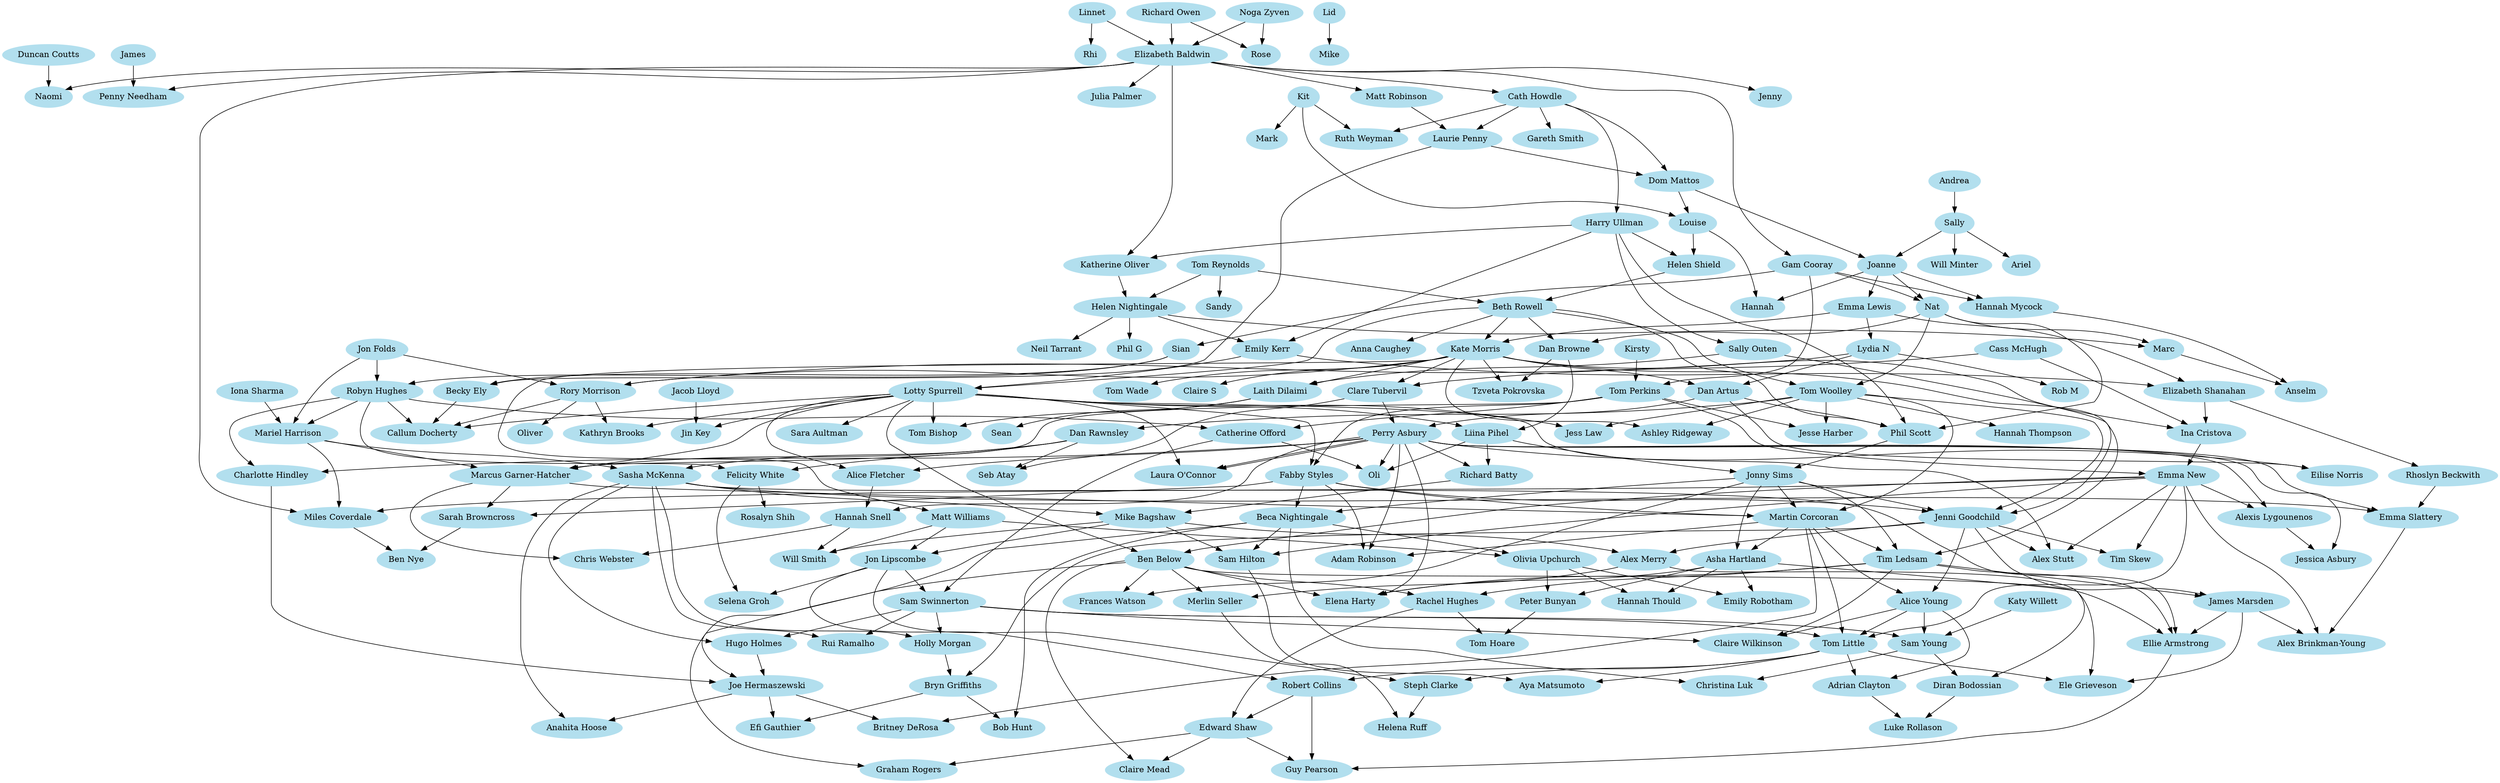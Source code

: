 digraph oules {
    size="1500,750";
    node [color=lightblue2, style=filled];
    adam_robinson [ label="Adam Robinson" ];
    adrian_clayton [ label="Adrian Clayton" ];
    alex_brinkmanyoung [ label="Alex Brinkman-Young" ];
    alexis_lygounenos [ label="Alexis Lygounenos" ];
    alex_merry [ label="Alex Merry" ];
    alex_stutt [ label="Alex Stutt" ];
    alice_fletcher [ label="Alice Fletcher" ];
    alice_young [ label="Alice Young" ];
    anahita_hoose [ label="Anahita Hoose" ];
    andrea [ label="Andrea" ];
    anna_caughey [ label="Anna Caughey" ];
    anselm [ label="Anselm" ];
    ariel [ label="Ariel" ];
    asha_hartland [ label="Asha Hartland" ];
    ashley_ridgeway [ label="Ashley Ridgeway" ];
    aya_matsumoto [ label="Aya Matsumoto" ];
    beca_nightingale [ label="Beca Nightingale" ];
    becky_ely [ label="Becky Ely" ];
    ben_below [ label="Ben Below" ];
    ben_nye [ label="Ben Nye" ];
    beth_rowell [ label="Beth Rowell" ];
    bob_hunt [ label="Bob Hunt" ];
    britney_derosa [ label="Britney DeRosa" ];
    bryn_griffiths [ label="Bryn Griffiths" ];
    callum_docherty [ label="Callum Docherty" ];
    cass_mchugh [ label="Cass McHugh" ];
    catherine_offord [ label="Catherine Offord" ];
    cath_howdle [ label="Cath Howdle" ];
    charlotte_hindley [ label="Charlotte Hindley" ];
    chris_webster [ label="Chris Webster" ];
    christina_luk [ label="Christina Luk" ];
    claire_mead [ label="Claire Mead" ];
    claire_s [ label="Claire S" ];
    claire_wilkinson [ label="Claire Wilkinson" ];
    clare_tubervil [ label="Clare Tubervil" ];
    dan_artus [ label="Dan Artus" ];
    dan_browne [ label="Dan Browne" ];
    dan_rawnsley [ label="Dan Rawnsley" ];
    diran_bodossian [ label="Diran Bodossian" ];
    dom_mattos [ label="Dom Mattos" ];
    duncan_coutts [ label="Duncan Coutts" ];
    edward_shaw [ label="Edward Shaw" ];
    efi_gauthier [ label="Efi Gauthier" ];
    eilise_norris [ label="Eilise Norris" ];
    ele_grieveson [ label="Ele Grieveson" ];
    elena_harty [label="Elena Harty" ];
    elizabeth_baldwin [ label="Elizabeth Baldwin" ];
    elizabeth_shanahan [ label="Elizabeth Shanahan" ];
    ellie_armstrong [ label="Ellie Armstrong" ];
    emily_kerr [ label="Emily Kerr" ];
    emily_robotham [ label="Emily Robotham" ];
    emma_lewis [ label="Emma Lewis" ];
    emma_new [ label="Emma New" ];
    emma_slattery [ label="Emma Slattery" ];
    fabby_styles [ label="Fabby Styles" ];
    felicity_white [ label="Felicity White" ];
    frances_watson [ label="Frances Watson" ];
    gam_cooray [ label="Gam Cooray" ];
    gareth_smith [ label="Gareth Smith" ];
    graham_rogers [ label="Graham Rogers" ];
    guy_pearson [ label="Guy Pearson" ];
    hannah [ label="Hannah" ];
    hannah_mycock [ label="Hannah Mycock" ];
    hannah_snell [ label="Hannah Snell" ];
    hannah_thompson [ label="Hannah Thompson" ];
    hannah_thould [ label="Hannah Thould" ];
    harry_ullman [ label="Harry Ullman" ];
    helena_ruff [ label="Helena Ruff" ];
    helen_nightingale [ label="Helen Nightingale" ];
    helen_shield [ label="Helen Shield" ];
    holly_morgan [ label="Holly Morgan" ];
    hugo_holmes [ label="Hugo Holmes" ];
    ina_cristova [ label="Ina Cristova" ];
    iona_sharma [ label="Iona Sharma" ];
    jacob_lloyd [ label="Jacob Lloyd" ];
    james [ label="James" ];
    james_marsden [ label="James Marsden" ];
    jenni_goodchild [ label="Jenni Goodchild" ];
    jenny [ label="Jenny" ];
    jesse_harber [ label="Jesse Harber" ];
    jessica_asbury [ label="Jessica Asbury" ];
    jess_law [ label="Jess Law" ];
    jin_key [ label="Jin Key" ];
    joanne [ label="Joanne" ];
    joe_hermaszewski [ label="Joe Hermaszewski" ];
    jon_folds [ label="Jon Folds" ];
    jon_lipscombe [ label="Jon Lipscombe" ];
    jonny_sims [ label="Jonny Sims" ];
    julia_palmer [ label="Julia Palmer" ];
    kate_morris [ label="Kate Morris" ];
    katherine_oliver [ label="Katherine Oliver" ];
    kathryn_brooks [ label="Kathryn Brooks" ];
    katy_willett [ label="Katy Willett" ];
    kirsty [ label="Kirsty" ];
    kit [ label="Kit" ];
    laith_dilaimi [ label="Laith Dilaimi" ];
    laura_oconnor [ label="Laura O'Connor" ];
    laurie_penny [ label="Laurie Penny" ];
    lid [ label="Lid" ];
    liina_pihel [ label="Liina Pihel" ];
    linnet [ label="Linnet" ];
    lotty_spurrell [ label="Lotty Spurrell" ];
    louise [ label="Louise" ];
    luke_rollason [ label="Luke Rollason" ];
    lydia_n [ label="Lydia N" ];
    marc [ label="Marc" ];
    marcus_garnerhatcher [ label="Marcus Garner-Hatcher" ];
    mariel_harrison [ label="Mariel Harrison" ];
    mark [ label="Mark" ];
    martin_corcoran [ label="Martin Corcoran" ];
    matt_robinson [ label="Matt Robinson" ];
    matt_williams [ label="Matt Williams" ];
    merlin_seller [ label="Merlin Seller" ];
    mike_bagshaw [ label="Mike Bagshaw" ];
    mike [ label="Mike" ];
    miles_coverdale [ label="Miles Coverdale" ];
    naomi [ label="Naomi" ];
    nat [ label="Nat" ];
    neil_tarrant [ label="Neil Tarrant" ];
    noga_zyven [ label="Noga Zyven" ];
    oli [ label="Oli" ];
    oliver [ label="Oliver" ];
    olivia_upchurch [ label="Olivia Upchurch" ];
    penny_needham [ label="Penny Needham" ];
    perry_asbury [ label="Perry Asbury" ];
    peter_bunyan [ label="Peter Bunyan" ];
    phil_g [ label="Phil G" ];
    phil_scott [ label="Phil Scott" ];
    rachel_hughes [ label="Rachel Hughes" ];
    rhi [ label="Rhi" ];
    rhoslyn_beckwith [ label="Rhoslyn Beckwith" ];
    richard_batty [ label="Richard Batty" ];
    richard_owen [ label="Richard Owen" ];
    robert_collins [ label="Robert Collins" ];
    rob_m [ label="Rob M" ];
    robyn_hughes [ label="Robyn Hughes" ];
    rory_morrison [ label="Rory Morrison" ];
    rosalyn_shih [ label="Rosalyn Shih" ];
    rose [ label="Rose" ];
    rui_ramalho [ label="Rui Ramalho" ];
    ruth_weyman [ label="Ruth Weyman" ];
    sally [ label="Sally" ];
    sally_outen [ label="Sally Outen" ];
    sam_hilton [ label="Sam Hilton" ];
    sam_swinnerton [ label="Sam Swinnerton" ];
    sam_young [ label="Sam Young" ];
    sandy [ label="Sandy" ];
    sara_aultman [ label="Sara Aultman" ];
    sarah_browncross [ label="Sarah Browncross" ];
    sasha_mckenna [ label="Sasha McKenna" ];
    sean [ label="Sean" ];
    seb_atay [ label="Seb Atay" ];
    selena_groh [ label="Selena Groh" ];
    sian [ label="Sian" ];
    steph_clarke [ label="Steph Clarke" ];
    tim_ledsam [ label="Tim Ledsam" ];
    tim_skew [ label="Tim Skew" ];
    tom_bishop [ label="Tom Bishop" ];
    tom_hoare [ label="Tom Hoare" ];
    tom_little [ label="Tom Little" ];
    tom_perkins [ label="Tom Perkins" ];
    tom_reynolds [ label="Tom Reynolds" ];
    tom_wade [ label="Tom Wade" ];
    tom_woolley [ label="Tom Woolley" ];
    tzveta_pokrovska [ label="Tzveta Pokrovska" ];
    will_minter [ label="Will Minter" ];
    will_smith [ label="Will Smith" ];

    {
        emma_new;
        lotty_spurrell;
    } -> ben_below;

    {
        tom_perkins;
        ina_cristova;
    } -> emma_new;

    {
        emily_kerr;
        beth_rowell;
    } -> lotty_spurrell;
    
    {
        helen_nightingale;
        harry_ullman;
    } -> emily_kerr;
    
    {
        tom_reynolds;
        helen_shield;
    } -> beth_rowell;
    
    {
        tom_reynolds;
        katherine_oliver;
    } -> helen_nightingale;
    
    {
        cath_howdle;
    } -> harry_ullman;
    
    {
        tom_reynolds;
    } -> sandy;
    
    {
        laith_dilaimi;
        lotty_spurrell;
    } -> tom_bishop;
    
    {
        perry_asbury;
        lotty_spurrell;
    } -> laura_oconnor;
    
    {
        perry_asbury;
        lotty_spurrell;
    } -> alice_fletcher;
    
    {
        dan_rawnsley;
        lotty_spurrell;
        tom_perkins;
        mariel_harrison;
    } -> marcus_garnerhatcher;
    
    {
        tom_perkins;
        lotty_spurrell;
    } -> fabby_styles;
    
    {
        dan_browne;
        lotty_spurrell;
    } -> liina_pihel;
    
    {
        jacob_lloyd;
        lotty_spurrell;
    } -> jin_key;
    
    {
        rory_morrison;
        lotty_spurrell;
        robyn_hughes;
        becky_ely;
    } -> callum_docherty;
    
    {
        rory_morrison;
        lotty_spurrell;
    } -> kathryn_brooks;
    
    {
        tom_woolley;
    } -> dan_rawnsley;
    
    {
        ben_below;
        jonny_sims;
    } -> frances_watson;
    
    {
        phil_scott;
        liina_pihel;
    } -> jonny_sims;
    
    {
        kate_morris;
        sally_outen;
    } -> laith_dilaimi;
    
    {
        dan_artus;
        clare_tubervil;
    } -> perry_asbury;
    
    {
        lydia_n;
        kate_morris;
    } -> dan_artus;
    
    {
        kate_morris;
        cass_mchugh;
    } -> clare_tubervil;
    
    {
        beth_rowell;
        emma_lewis;
    } -> kate_morris;
    
    {
        dan_artus;
        harry_ullman;
        nat;
        beth_rowell;
    } -> phil_scott;
    
    {
        robyn_hughes;
        jon_folds;
        iona_sharma;
    } -> mariel_harrison;
    
    {
        gam_cooray;
        kirsty;
    } -> tom_perkins;
    
    {
        beth_rowell;
        nat;
    } -> dan_browne;
    
    {
        jon_folds;
        kate_morris;
        lydia_n;
    } -> rory_morrison;
    
    {
        jon_folds;
        sian;
    } -> robyn_hughes;
    
    {
        cass_mchugh;
        elizabeth_shanahan;
        kate_morris;
    } -> ina_cristova;
    
    {
        joanne;
    } -> emma_lewis;
    
    {
        perry_asbury;
        dan_artus;
    } -> eilise_norris;
    
    {
        perry_asbury;
    } -> laura_oconnor;
    
    {
        perry_asbury;
        alice_fletcher;
    } -> hannah_snell;
    
    {
        perry_asbury;
        catherine_offord;
        liina_pihel;
    } -> oli;
    
    {
        tom_perkins;
        robyn_hughes;
    } -> catherine_offord;
    
    {
        perry_asbury;
        liina_pihel;
    } -> richard_batty;
    
    {
        richard_batty;
        sasha_mckenna;
    } -> mike_bagshaw;
    
    {
        dan_rawnsley;
        mariel_harrison;
    } -> sasha_mckenna;
    
    {
        perry_asbury;
        robyn_hughes;
    } -> charlotte_hindley;
    
    {
        perry_asbury;
        emma_new;
    } -> alexis_lygounenos;
    
    {
        perry_asbury;
        alexis_lygounenos;
    } -> jessica_asbury;
    
    {
        sam_swinnerton;
        sasha_mckenna;
    } -> rui_ramalho;
    
    {
        sam_swinnerton;
        sasha_mckenna;
    } -> hugo_holmes;
    
    {
        elizabeth_shanahan;
    } -> rhoslyn_beckwith;
    
    {
        emily_kerr;
        emma_lewis;
    } -> elizabeth_shanahan;
    
    {
        tom_perkins;
        tom_woolley;
    } -> jesse_harber;
    
    {
        beth_rowell;
        nat;
    } -> tom_woolley;
    
    {
        elizabeth_baldwin;
    } -> gam_cooray;
    
    {
        linnet;
        noga_zyven;
        richard_owen;
    } -> elizabeth_baldwin;
    
    {
        gam_cooray;
        joanne;
    } -> nat;
    
    {
        dom_mattos;
        sally;
    } -> joanne;
    
    {
        gam_cooray;
    } -> sian;
    
    {
        gam_cooray;
        joanne;
    } -> hannah_mycock;
    
    {
        sian;
        laurie_penny;
    } -> becky_ely;
    
    {
        matt_robinson;
        cath_howdle;
    } -> laurie_penny;
    
    {
        elizabeth_baldwin;
    } -> julia_palmer;
    
    {
        elizabeth_baldwin;
        harry_ullman;
    } -> katherine_oliver;
    
    {
        elizabeth_baldwin;
        mariel_harrison;
        emma_new;
    } -> miles_coverdale;
    
    {
        james;
        elizabeth_baldwin;
    } -> penny_needham;
    
    {
        elizabeth_baldwin;
    } -> matt_robinson;
    
    {
        elizabeth_baldwin;
    } -> jenny;
    
    {
        elizabeth_baldwin;
    } -> cath_howdle;
    
    {
        cath_howdle;
    } -> gareth_smith;
    
    {
        cath_howdle;
        kit;
    } -> ruth_weyman;
    
    {
        duncan_coutts;
        elizabeth_baldwin;
    } -> naomi;
    
    {
        linnet;
    } -> rhi;
    
    {
        richard_owen;
        noga_zyven;
    } -> rose;
    
    {
        lid;
    } -> mike;
    
    {
        laurie_penny;
        cath_howdle;
    } -> dom_mattos;
    
    {
        andrea;
    } -> sally;
    
    {
        dom_mattos;
        kit;
    } -> louise;
    
    {
        louise;
        harry_ullman;
    } -> helen_shield;
    
    {
        kit;
    } -> mark;
    
    {
        sally;
    } -> will_minter;
    
    {
        sally;
    } -> ariel;
    
    {
        harry_ullman;
    } -> sally_outen;
    
    {
        helen_nightingale;
    } -> phil_g;
    
    {
        louise;
        joanne;
    } -> hannah;
    
    {
        tom_woolley;
        kate_morris;
    } -> ashley_ridgeway;
    
    {
        beth_rowell;
    } -> anna_caughey;
    
    {
        kate_morris;
    } -> claire_s;
    
    {
        tom_woolley;
        jonny_sims;
        marcus_garnerhatcher;
        fabby_styles;
    } -> martin_corcoran;
    
    {
        dan_browne;
        kate_morris;
    } -> tzveta_pokrovska;
    
    {
        kate_morris;
    } -> matt_williams;
    
    {
        kate_morris;
    } -> tom_wade;
    
    {
        helen_nightingale;
        nat;
    } -> marc;
    
    {
        marc;
        hannah_mycock;
    } -> anselm;
    
    {
        jonny_sims;
        fabby_styles;
        tom_woolley;
        sally_outen;
    } -> jenni_goodchild;
    
    {
        rory_morrison;
    } -> oliver;
    
    {
        dan_rawnsley;
        clare_tubervil;
    } -> seb_atay;
    
    {
        sam_swinnerton;
        sasha_mckenna;
    } -> holly_morgan;
    
    {
        helen_nightingale;
    } -> neil_tarrant;
    
    {
        laith_dilaimi;
    } -> sean;
    
    {
        tom_woolley;
        lotty_spurrell;
    } -> jess_law;
    
    {
        tom_woolley;
    } -> hannah_thompson;
    
    {
        emma_lewis;
    } -> lydia_n;
    
    {
        lydia_n;
    } -> rob_m;
    
    {
        mike_bagshaw;
        matt_williams;
    } -> jon_lipscombe;
    
    {
        marcus_garnerhatcher;
        fabby_styles;
    } -> sarah_browncross;
    
    {
        miles_coverdale;
        sarah_browncross;
    } -> ben_nye;
    
    {
        lotty_spurrell;
    } -> sara_aultman;
    
    {
        jonny_sims;
        fabby_styles;
    } -> beca_nightingale;
    
    {
        jonny_sims;
        martin_corcoran;
    } -> asha_hartland;
    
    {
        asha_hartland;
        olivia_upchurch;
    } -> emily_robotham;
    
    {
        jon_lipscombe;
        catherine_offord;
    } -> sam_swinnerton;
    
    {
        holly_morgan;
        jenni_goodchild;
    } -> bryn_griffiths;
    
    {
        asha_hartland;
        olivia_upchurch;
    } -> hannah_thould;
    
    {
        matt_williams;
        beca_nightingale;
    } -> olivia_upchurch;
    
    {
        dan_rawnsley;
        robyn_hughes;
    } -> felicity_white;
    
    {
        jon_lipscombe;
        felicity_white;
    } -> selena_groh;
    
    {
        felicity_white;
    } -> rosalyn_shih;
    
    {
        martin_corcoran;
        fabby_styles;
        perry_asbury;
    } -> adam_robinson;
    
    {
        sam_swinnerton;
        alice_young;
        tim_ledsam;
    } -> claire_wilkinson;
    
    {
        martin_corcoran;
        jenni_goodchild;
    } -> alice_young;
    
    {
        jonny_sims;
        martin_corcoran;
        kate_morris;
    } -> tim_ledsam;
    
    {
        alice_young;
        katy_willett;
        sam_swinnerton;
    } -> sam_young;
    
    {
        martin_corcoran;
        emma_new;
        alice_young;
        sam_swinnerton;
    } -> tom_little;
    
    {
        tom_little;
        sam_hilton;
    } -> aya_matsumoto;
    
    {
        ben_below;
        tim_ledsam;
    } -> rachel_hughes;
    
    {
        asha_hartland;
        olivia_upchurch;
    } -> peter_bunyan;
    
    {
        tom_little;
        alice_young;
    } -> adrian_clayton;
    
    {
        tom_little;
        jon_lipscombe;
    } -> steph_clarke;
    
    {
        ben_below;
        sasha_mckenna;
        tim_ledsam;
        james_marsden;
    } -> ellie_armstrong;
    
    {
        bryn_griffiths;
        beca_nightingale;
    } -> bob_hunt;
    
    {
        ben_below;
        alex_merry;
    } -> merlin_seller;
    
    {
        mike_bagshaw;
        jenni_goodchild;
    } -> alex_merry;
    
    {
        robert_collins;
        rachel_hughes;
    } -> edward_shaw;
    
    {
        merlin_seller;
        steph_clarke;
    } -> helena_ruff;
    
    {
        tom_little;
        jon_lipscombe;
    } -> robert_collins;
    
    {
        beca_nightingale;
        charlotte_hindley;
        hugo_holmes;
    } -> joe_hermaszewski;
    
    {
        joe_hermaszewski;
        sasha_mckenna;
    } -> anahita_hoose;
    
    {
        rhoslyn_beckwith;
        sasha_mckenna;
        perry_asbury;
    } -> emma_slattery;
    
    {
        emma_slattery;
        emma_new;
        james_marsden;
    } -> alex_brinkmanyoung;
    
    {
        asha_hartland;
        sam_young;
    } -> diran_bodossian;
    
    {
        jenni_goodchild;
        emma_new;
    } -> tim_skew;
    
    {
        peter_bunyan;
        rachel_hughes;
    } -> tom_hoare;
    
    {
        marcus_garnerhatcher;
        hannah_snell;
    } -> chris_webster;
    
    {
        tim_ledsam;
        jenni_goodchild;
    } -> james_marsden;
    
    {
        james_marsden;
        alex_merry;
        tom_little;
    } -> ele_grieveson;
    
    {
        emma_new;
        jenni_goodchild;
        lotty_spurrell;
    } -> alex_stutt;

    {
        joe_hermaszewski;
        martin_corcoran;
    } -> britney_derosa;

    {
        asha_hartland;
        perry_asbury;
        tim_ledsam;
        ben_below;
    } -> elena_harty;

    {
        beca_nightingale;
        sam_young;
    } -> christina_luk;

    {
        ben_below;
        edward_shaw;
    } -> claire_mead;

    {
        ben_below;
        edward_shaw;
    } -> graham_rogers;

    {
        beca_nightingale;
        emma_new;
        mike_bagshaw;
    } -> sam_hilton;

    {
        joe_hermaszewski;
        bryn_griffiths;
    } -> efi_gauthier;
    
    {
        hannah_snell;
        mike_bagshaw;
        matt_williams;
    } -> will_smith;
    
    {
        ellie_armstrong;
        edward_shaw;
        robert_collins;
    } -> guy_pearson;

    { 
        adrian_clayton;
        diran_bodossian;
    } -> luke_rollason;
}
